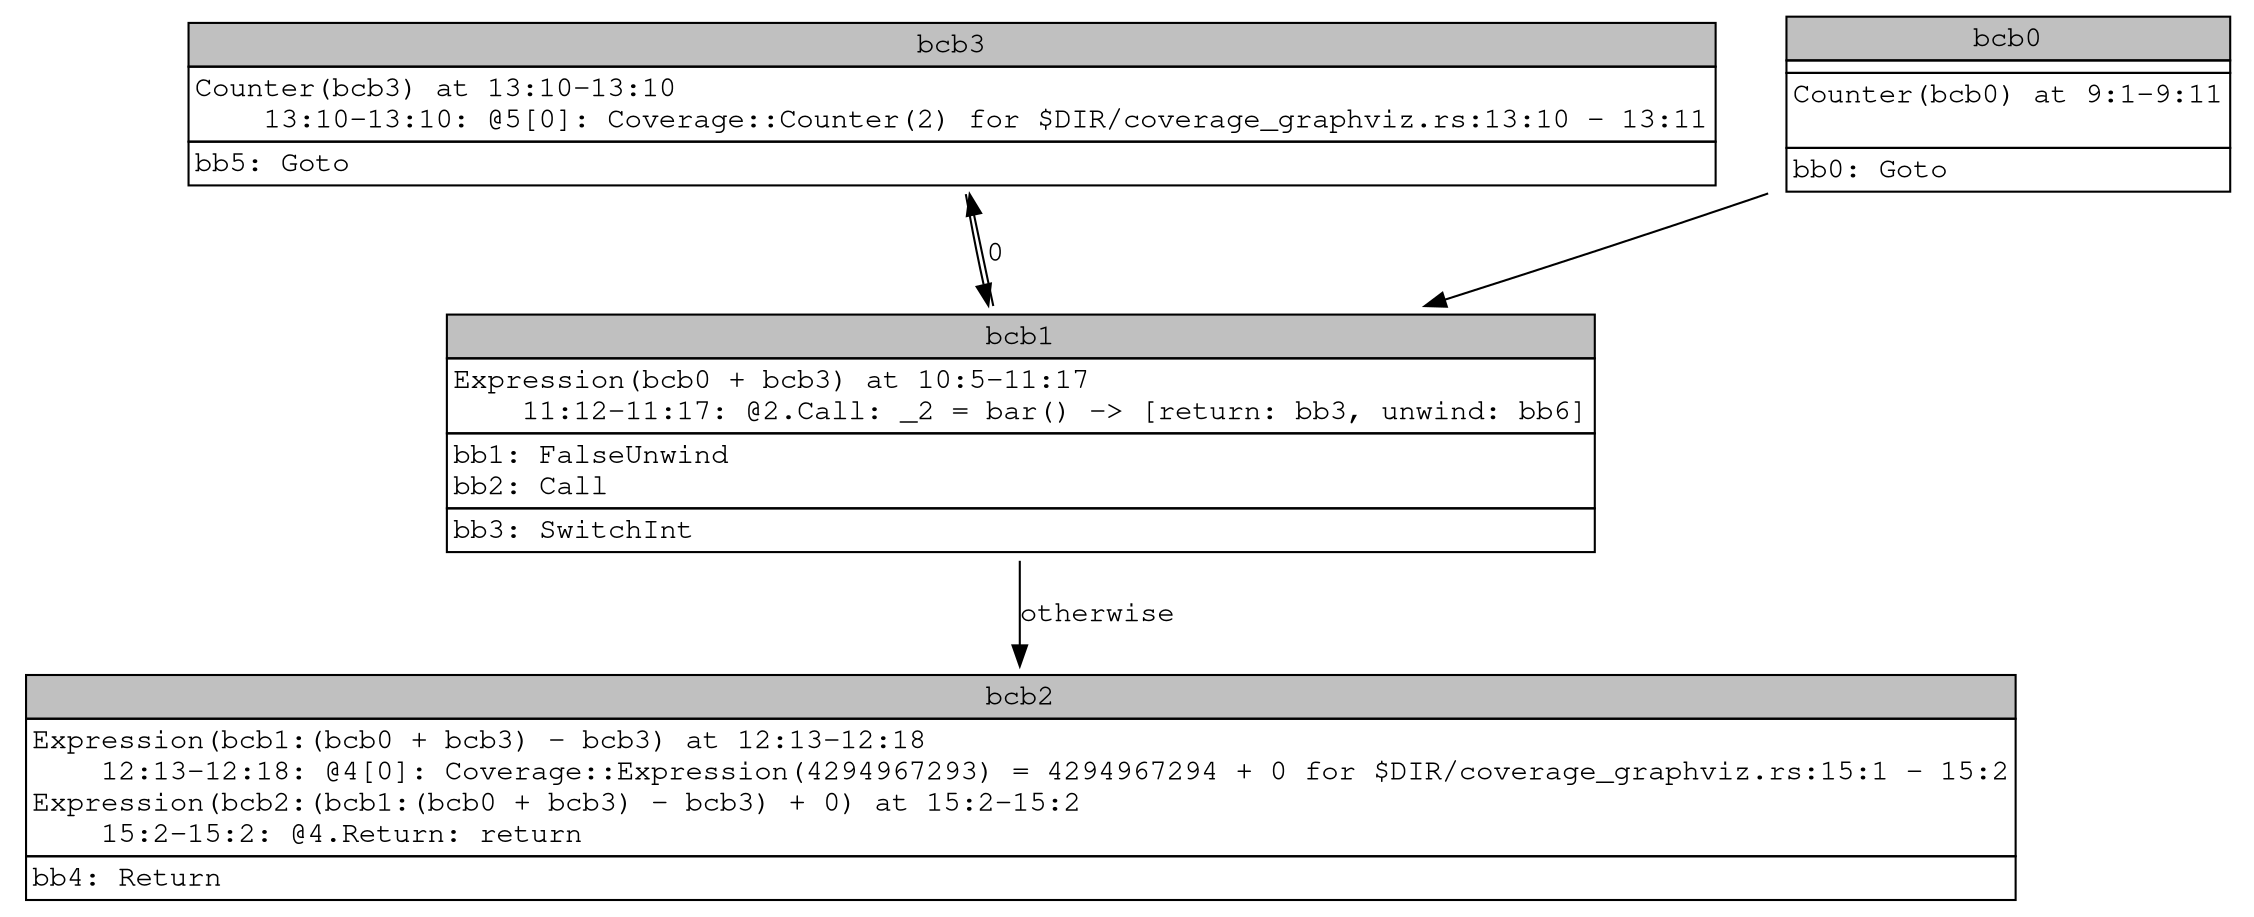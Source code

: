 digraph Cov_0_3 {
    graph [fontname="Courier, monospace"];
    node [fontname="Courier, monospace"];
    edge [fontname="Courier, monospace"];
    bcb3__Cov_0_3 [shape="none", label=<<table border="0" cellborder="1" cellspacing="0"><tr><td bgcolor="gray" align="center" colspan="1">bcb3</td></tr><tr><td align="left" balign="left">Counter(bcb3) at 13:10-13:10<br align="left"/>    13:10-13:10: @5[0]: Coverage::Counter(2) for $DIR/coverage_graphviz.rs:13:10 - 13:11</td></tr><tr><td align="left" balign="left">bb5: Goto</td></tr></table>>];
    bcb2__Cov_0_3 [shape="none", label=<<table border="0" cellborder="1" cellspacing="0"><tr><td bgcolor="gray" align="center" colspan="1">bcb2</td></tr><tr><td align="left" balign="left">Expression(bcb1:(bcb0 + bcb3) - bcb3) at 12:13-12:18<br align="left"/>    12:13-12:18: @4[0]: Coverage::Expression(4294967293) = 4294967294 + 0 for $DIR/coverage_graphviz.rs:15:1 - 15:2<br align="left"/>Expression(bcb2:(bcb1:(bcb0 + bcb3) - bcb3) + 0) at 15:2-15:2<br align="left"/>    15:2-15:2: @4.Return: return</td></tr><tr><td align="left" balign="left">bb4: Return</td></tr></table>>];
    bcb1__Cov_0_3 [shape="none", label=<<table border="0" cellborder="1" cellspacing="0"><tr><td bgcolor="gray" align="center" colspan="1">bcb1</td></tr><tr><td align="left" balign="left">Expression(bcb0 + bcb3) at 10:5-11:17<br align="left"/>    11:12-11:17: @2.Call: _2 = bar() -&gt; [return: bb3, unwind: bb6]</td></tr><tr><td align="left" balign="left">bb1: FalseUnwind<br align="left"/>bb2: Call</td></tr><tr><td align="left" balign="left">bb3: SwitchInt</td></tr></table>>];
    bcb0__Cov_0_3 [shape="none", label=<<table border="0" cellborder="1" cellspacing="0"><tr><td bgcolor="gray" align="center" colspan="1">bcb0</td></tr><tr><td align="left" balign="left"></td></tr><tr><td align="left" balign="left">Counter(bcb0) at 9:1-9:11<br align="left"/>    </td></tr><tr><td align="left" balign="left">bb0: Goto</td></tr></table>>];
    bcb3__Cov_0_3 -> bcb1__Cov_0_3 [label=<>];
    bcb1__Cov_0_3 -> bcb3__Cov_0_3 [label=<0>];
    bcb1__Cov_0_3 -> bcb2__Cov_0_3 [label=<otherwise>];
    bcb0__Cov_0_3 -> bcb1__Cov_0_3 [label=<>];
}
